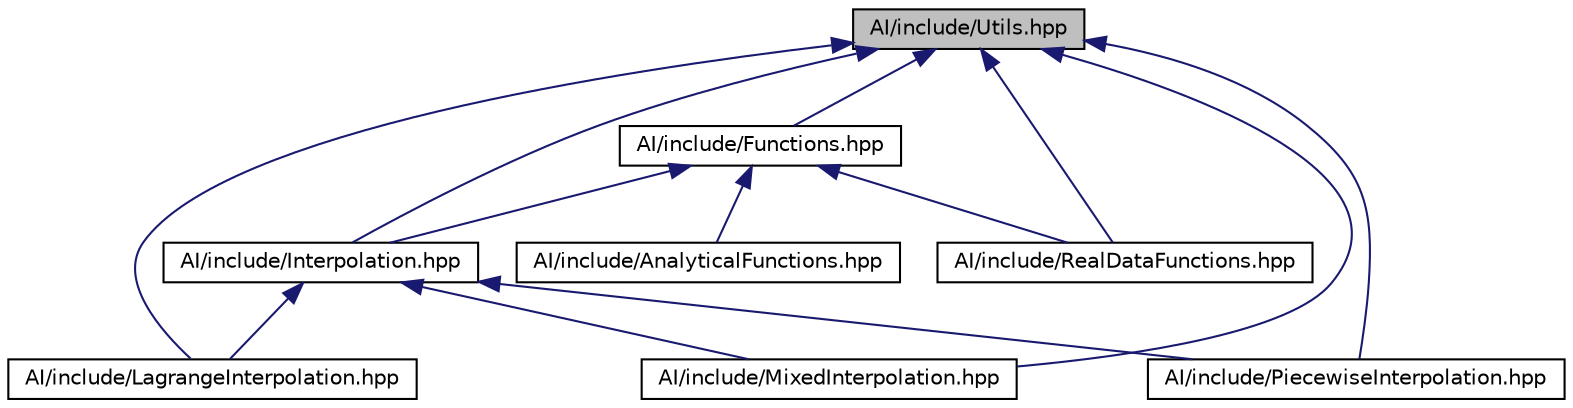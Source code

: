 digraph "AI/include/Utils.hpp"
{
  edge [fontname="Helvetica",fontsize="10",labelfontname="Helvetica",labelfontsize="10"];
  node [fontname="Helvetica",fontsize="10",shape=record];
  Node1 [label="AI/include/Utils.hpp",height=0.2,width=0.4,color="black", fillcolor="grey75", style="filled", fontcolor="black"];
  Node1 -> Node2 [dir="back",color="midnightblue",fontsize="10",style="solid",fontname="Helvetica"];
  Node2 [label="AI/include/Functions.hpp",height=0.2,width=0.4,color="black", fillcolor="white", style="filled",URL="$_functions_8hpp.html",tooltip="Classe de base abstraite modélisant les diffèrents types de fonctions qu&#39;on veut approcher (fonctions..."];
  Node2 -> Node3 [dir="back",color="midnightblue",fontsize="10",style="solid",fontname="Helvetica"];
  Node3 [label="AI/include/AnalyticalFunctions.hpp",height=0.2,width=0.4,color="black", fillcolor="white", style="filled",URL="$_analytical_functions_8hpp.html",tooltip="Classe dérivée de Functions: implémente des exemples de fonctions analytiques. Permet de valider la m..."];
  Node2 -> Node4 [dir="back",color="midnightblue",fontsize="10",style="solid",fontname="Helvetica"];
  Node4 [label="AI/include/Interpolation.hpp",height=0.2,width=0.4,color="black", fillcolor="white", style="filled",URL="$_interpolation_8hpp.html",tooltip="Classe générique abstraite qui implémente l&#39;algorithme d&#39;interpolation adaptative. "];
  Node4 -> Node5 [dir="back",color="midnightblue",fontsize="10",style="solid",fontname="Helvetica"];
  Node5 [label="AI/include/LagrangeInterpolation.hpp",height=0.2,width=0.4,color="black", fillcolor="white", style="filled",URL="$_lagrange_interpolation_8hpp.html",tooltip="Classe dérivée de Interpolation<int>: interpolation utilisant des polynomes de Lagrange définis globa..."];
  Node4 -> Node6 [dir="back",color="midnightblue",fontsize="10",style="solid",fontname="Helvetica"];
  Node6 [label="AI/include/MixedInterpolation.hpp",height=0.2,width=0.4,color="black", fillcolor="white", style="filled",URL="$_mixed_interpolation_8hpp.html",tooltip="Classe dérivée de Interpolation<string>: interpolation utilisant une combinaison des deux versions (L..."];
  Node4 -> Node7 [dir="back",color="midnightblue",fontsize="10",style="solid",fontname="Helvetica"];
  Node7 [label="AI/include/PiecewiseInterpolation.hpp",height=0.2,width=0.4,color="black", fillcolor="white", style="filled",URL="$_piecewise_interpolation_8hpp.html",tooltip="Classe dérivée de Interpolation<string>: interpolation utilisant des fonctions définies par morceaux ..."];
  Node2 -> Node8 [dir="back",color="midnightblue",fontsize="10",style="solid",fontname="Helvetica"];
  Node8 [label="AI/include/RealDataFunctions.hpp",height=0.2,width=0.4,color="black", fillcolor="white", style="filled",URL="$_real_data_functions_8hpp.html",tooltip="Classe dérivée de Functions: pour approcher des fonctions présentées sous forme de données réelles..."];
  Node1 -> Node4 [dir="back",color="midnightblue",fontsize="10",style="solid",fontname="Helvetica"];
  Node1 -> Node5 [dir="back",color="midnightblue",fontsize="10",style="solid",fontname="Helvetica"];
  Node1 -> Node6 [dir="back",color="midnightblue",fontsize="10",style="solid",fontname="Helvetica"];
  Node1 -> Node7 [dir="back",color="midnightblue",fontsize="10",style="solid",fontname="Helvetica"];
  Node1 -> Node8 [dir="back",color="midnightblue",fontsize="10",style="solid",fontname="Helvetica"];
}
